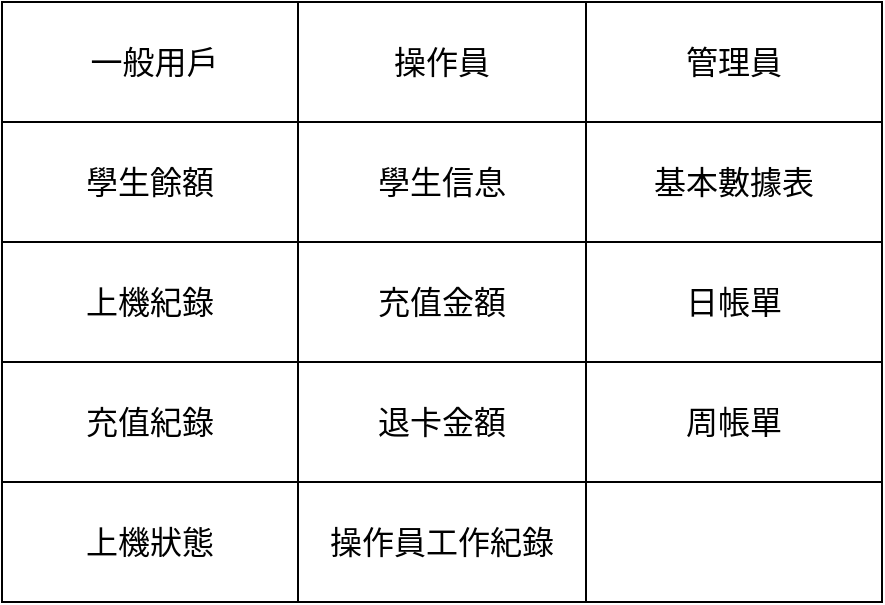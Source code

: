 <mxfile version="22.0.3" type="device">
  <diagram name="第 1 页" id="2FISZoZGbKOTBUCJsezb">
    <mxGraphModel dx="1036" dy="606" grid="1" gridSize="10" guides="1" tooltips="1" connect="1" arrows="1" fold="1" page="1" pageScale="1" pageWidth="827" pageHeight="1169" math="0" shadow="0">
      <root>
        <mxCell id="0" />
        <mxCell id="1" parent="0" />
        <mxCell id="MJvKewxP6mEphRL44FiA-2" value="" style="shape=table;startSize=0;container=1;collapsible=0;childLayout=tableLayout;fontSize=16;" vertex="1" parent="1">
          <mxGeometry x="210" y="250" width="440" height="300" as="geometry" />
        </mxCell>
        <mxCell id="MJvKewxP6mEphRL44FiA-18" style="shape=tableRow;horizontal=0;startSize=0;swimlaneHead=0;swimlaneBody=0;strokeColor=inherit;top=0;left=0;bottom=0;right=0;collapsible=0;dropTarget=0;fillColor=none;points=[[0,0.5],[1,0.5]];portConstraint=eastwest;fontSize=16;" vertex="1" parent="MJvKewxP6mEphRL44FiA-2">
          <mxGeometry width="440" height="60" as="geometry" />
        </mxCell>
        <mxCell id="MJvKewxP6mEphRL44FiA-19" value="&amp;nbsp;一般用戶" style="shape=partialRectangle;html=1;whiteSpace=wrap;connectable=0;strokeColor=inherit;overflow=hidden;fillColor=none;top=0;left=0;bottom=0;right=0;pointerEvents=1;fontSize=16;" vertex="1" parent="MJvKewxP6mEphRL44FiA-18">
          <mxGeometry width="148" height="60" as="geometry">
            <mxRectangle width="148" height="60" as="alternateBounds" />
          </mxGeometry>
        </mxCell>
        <mxCell id="MJvKewxP6mEphRL44FiA-20" value="操作員" style="shape=partialRectangle;html=1;whiteSpace=wrap;connectable=0;strokeColor=inherit;overflow=hidden;fillColor=none;top=0;left=0;bottom=0;right=0;pointerEvents=1;fontSize=16;" vertex="1" parent="MJvKewxP6mEphRL44FiA-18">
          <mxGeometry x="148" width="144" height="60" as="geometry">
            <mxRectangle width="144" height="60" as="alternateBounds" />
          </mxGeometry>
        </mxCell>
        <mxCell id="MJvKewxP6mEphRL44FiA-21" value="管理員" style="shape=partialRectangle;html=1;whiteSpace=wrap;connectable=0;strokeColor=inherit;overflow=hidden;fillColor=none;top=0;left=0;bottom=0;right=0;pointerEvents=1;fontSize=16;" vertex="1" parent="MJvKewxP6mEphRL44FiA-18">
          <mxGeometry x="292" width="148" height="60" as="geometry">
            <mxRectangle width="148" height="60" as="alternateBounds" />
          </mxGeometry>
        </mxCell>
        <mxCell id="MJvKewxP6mEphRL44FiA-3" value="" style="shape=tableRow;horizontal=0;startSize=0;swimlaneHead=0;swimlaneBody=0;strokeColor=inherit;top=0;left=0;bottom=0;right=0;collapsible=0;dropTarget=0;fillColor=none;points=[[0,0.5],[1,0.5]];portConstraint=eastwest;fontSize=16;" vertex="1" parent="MJvKewxP6mEphRL44FiA-2">
          <mxGeometry y="60" width="440" height="60" as="geometry" />
        </mxCell>
        <mxCell id="MJvKewxP6mEphRL44FiA-4" value="學生餘額" style="shape=partialRectangle;html=1;whiteSpace=wrap;connectable=0;strokeColor=inherit;overflow=hidden;fillColor=none;top=0;left=0;bottom=0;right=0;pointerEvents=1;fontSize=16;" vertex="1" parent="MJvKewxP6mEphRL44FiA-3">
          <mxGeometry width="148" height="60" as="geometry">
            <mxRectangle width="148" height="60" as="alternateBounds" />
          </mxGeometry>
        </mxCell>
        <mxCell id="MJvKewxP6mEphRL44FiA-5" value="學生信息" style="shape=partialRectangle;html=1;whiteSpace=wrap;connectable=0;strokeColor=inherit;overflow=hidden;fillColor=none;top=0;left=0;bottom=0;right=0;pointerEvents=1;fontSize=16;" vertex="1" parent="MJvKewxP6mEphRL44FiA-3">
          <mxGeometry x="148" width="144" height="60" as="geometry">
            <mxRectangle width="144" height="60" as="alternateBounds" />
          </mxGeometry>
        </mxCell>
        <mxCell id="MJvKewxP6mEphRL44FiA-6" value="基本數據表" style="shape=partialRectangle;html=1;whiteSpace=wrap;connectable=0;strokeColor=inherit;overflow=hidden;fillColor=none;top=0;left=0;bottom=0;right=0;pointerEvents=1;fontSize=16;" vertex="1" parent="MJvKewxP6mEphRL44FiA-3">
          <mxGeometry x="292" width="148" height="60" as="geometry">
            <mxRectangle width="148" height="60" as="alternateBounds" />
          </mxGeometry>
        </mxCell>
        <mxCell id="MJvKewxP6mEphRL44FiA-7" value="" style="shape=tableRow;horizontal=0;startSize=0;swimlaneHead=0;swimlaneBody=0;strokeColor=inherit;top=0;left=0;bottom=0;right=0;collapsible=0;dropTarget=0;fillColor=none;points=[[0,0.5],[1,0.5]];portConstraint=eastwest;fontSize=16;" vertex="1" parent="MJvKewxP6mEphRL44FiA-2">
          <mxGeometry y="120" width="440" height="60" as="geometry" />
        </mxCell>
        <mxCell id="MJvKewxP6mEphRL44FiA-8" value="上機紀錄" style="shape=partialRectangle;html=1;whiteSpace=wrap;connectable=0;strokeColor=inherit;overflow=hidden;fillColor=none;top=0;left=0;bottom=0;right=0;pointerEvents=1;fontSize=16;" vertex="1" parent="MJvKewxP6mEphRL44FiA-7">
          <mxGeometry width="148" height="60" as="geometry">
            <mxRectangle width="148" height="60" as="alternateBounds" />
          </mxGeometry>
        </mxCell>
        <mxCell id="MJvKewxP6mEphRL44FiA-9" value="充值金額" style="shape=partialRectangle;html=1;whiteSpace=wrap;connectable=0;strokeColor=inherit;overflow=hidden;fillColor=none;top=0;left=0;bottom=0;right=0;pointerEvents=1;fontSize=16;" vertex="1" parent="MJvKewxP6mEphRL44FiA-7">
          <mxGeometry x="148" width="144" height="60" as="geometry">
            <mxRectangle width="144" height="60" as="alternateBounds" />
          </mxGeometry>
        </mxCell>
        <mxCell id="MJvKewxP6mEphRL44FiA-10" value="日帳單" style="shape=partialRectangle;html=1;whiteSpace=wrap;connectable=0;strokeColor=inherit;overflow=hidden;fillColor=none;top=0;left=0;bottom=0;right=0;pointerEvents=1;fontSize=16;" vertex="1" parent="MJvKewxP6mEphRL44FiA-7">
          <mxGeometry x="292" width="148" height="60" as="geometry">
            <mxRectangle width="148" height="60" as="alternateBounds" />
          </mxGeometry>
        </mxCell>
        <mxCell id="MJvKewxP6mEphRL44FiA-11" value="" style="shape=tableRow;horizontal=0;startSize=0;swimlaneHead=0;swimlaneBody=0;strokeColor=inherit;top=0;left=0;bottom=0;right=0;collapsible=0;dropTarget=0;fillColor=none;points=[[0,0.5],[1,0.5]];portConstraint=eastwest;fontSize=16;" vertex="1" parent="MJvKewxP6mEphRL44FiA-2">
          <mxGeometry y="180" width="440" height="60" as="geometry" />
        </mxCell>
        <mxCell id="MJvKewxP6mEphRL44FiA-12" value="充值紀錄" style="shape=partialRectangle;html=1;whiteSpace=wrap;connectable=0;strokeColor=inherit;overflow=hidden;fillColor=none;top=0;left=0;bottom=0;right=0;pointerEvents=1;fontSize=16;" vertex="1" parent="MJvKewxP6mEphRL44FiA-11">
          <mxGeometry width="148" height="60" as="geometry">
            <mxRectangle width="148" height="60" as="alternateBounds" />
          </mxGeometry>
        </mxCell>
        <mxCell id="MJvKewxP6mEphRL44FiA-13" value="退卡金額" style="shape=partialRectangle;html=1;whiteSpace=wrap;connectable=0;strokeColor=inherit;overflow=hidden;fillColor=none;top=0;left=0;bottom=0;right=0;pointerEvents=1;fontSize=16;" vertex="1" parent="MJvKewxP6mEphRL44FiA-11">
          <mxGeometry x="148" width="144" height="60" as="geometry">
            <mxRectangle width="144" height="60" as="alternateBounds" />
          </mxGeometry>
        </mxCell>
        <mxCell id="MJvKewxP6mEphRL44FiA-14" value="周帳單" style="shape=partialRectangle;html=1;whiteSpace=wrap;connectable=0;strokeColor=inherit;overflow=hidden;fillColor=none;top=0;left=0;bottom=0;right=0;pointerEvents=1;fontSize=16;" vertex="1" parent="MJvKewxP6mEphRL44FiA-11">
          <mxGeometry x="292" width="148" height="60" as="geometry">
            <mxRectangle width="148" height="60" as="alternateBounds" />
          </mxGeometry>
        </mxCell>
        <mxCell id="MJvKewxP6mEphRL44FiA-26" style="shape=tableRow;horizontal=0;startSize=0;swimlaneHead=0;swimlaneBody=0;strokeColor=inherit;top=0;left=0;bottom=0;right=0;collapsible=0;dropTarget=0;fillColor=none;points=[[0,0.5],[1,0.5]];portConstraint=eastwest;fontSize=16;" vertex="1" parent="MJvKewxP6mEphRL44FiA-2">
          <mxGeometry y="240" width="440" height="60" as="geometry" />
        </mxCell>
        <mxCell id="MJvKewxP6mEphRL44FiA-27" value="上機狀態" style="shape=partialRectangle;html=1;whiteSpace=wrap;connectable=0;strokeColor=inherit;overflow=hidden;fillColor=none;top=0;left=0;bottom=0;right=0;pointerEvents=1;fontSize=16;" vertex="1" parent="MJvKewxP6mEphRL44FiA-26">
          <mxGeometry width="148" height="60" as="geometry">
            <mxRectangle width="148" height="60" as="alternateBounds" />
          </mxGeometry>
        </mxCell>
        <mxCell id="MJvKewxP6mEphRL44FiA-28" value="操作員工作紀錄" style="shape=partialRectangle;html=1;whiteSpace=wrap;connectable=0;strokeColor=inherit;overflow=hidden;fillColor=none;top=0;left=0;bottom=0;right=0;pointerEvents=1;fontSize=16;" vertex="1" parent="MJvKewxP6mEphRL44FiA-26">
          <mxGeometry x="148" width="144" height="60" as="geometry">
            <mxRectangle width="144" height="60" as="alternateBounds" />
          </mxGeometry>
        </mxCell>
        <mxCell id="MJvKewxP6mEphRL44FiA-29" style="shape=partialRectangle;html=1;whiteSpace=wrap;connectable=0;strokeColor=inherit;overflow=hidden;fillColor=none;top=0;left=0;bottom=0;right=0;pointerEvents=1;fontSize=16;" vertex="1" parent="MJvKewxP6mEphRL44FiA-26">
          <mxGeometry x="292" width="148" height="60" as="geometry">
            <mxRectangle width="148" height="60" as="alternateBounds" />
          </mxGeometry>
        </mxCell>
      </root>
    </mxGraphModel>
  </diagram>
</mxfile>
